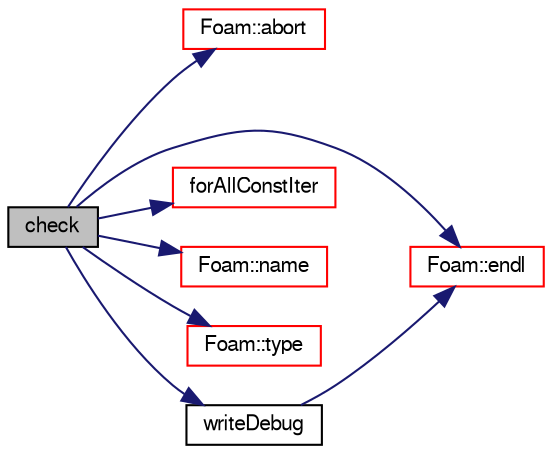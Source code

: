 digraph "check"
{
  bgcolor="transparent";
  edge [fontname="FreeSans",fontsize="10",labelfontname="FreeSans",labelfontsize="10"];
  node [fontname="FreeSans",fontsize="10",shape=record];
  rankdir="LR";
  Node963 [label="check",height=0.2,width=0.4,color="black", fillcolor="grey75", style="filled", fontcolor="black"];
  Node963 -> Node964 [color="midnightblue",fontsize="10",style="solid",fontname="FreeSans"];
  Node964 [label="Foam::abort",height=0.2,width=0.4,color="red",URL="$a21124.html#a447107a607d03e417307c203fa5fb44b"];
  Node963 -> Node972 [color="midnightblue",fontsize="10",style="solid",fontname="FreeSans"];
  Node972 [label="Foam::endl",height=0.2,width=0.4,color="red",URL="$a21124.html#a2db8fe02a0d3909e9351bb4275b23ce4",tooltip="Add newline and flush stream. "];
  Node963 -> Node1007 [color="midnightblue",fontsize="10",style="solid",fontname="FreeSans"];
  Node1007 [label="forAllConstIter",height=0.2,width=0.4,color="red",URL="$a38141.html#ae21e2836509b0fa7f7cedf6493b11b09"];
  Node963 -> Node1145 [color="midnightblue",fontsize="10",style="solid",fontname="FreeSans"];
  Node1145 [label="Foam::name",height=0.2,width=0.4,color="red",URL="$a21124.html#adcb0df2bd4953cb6bb390272d8263c3a",tooltip="Return a string representation of a complex. "];
  Node963 -> Node1102 [color="midnightblue",fontsize="10",style="solid",fontname="FreeSans"];
  Node1102 [label="Foam::type",height=0.2,width=0.4,color="red",URL="$a21124.html#aec48583af672626378f501eb9fc32cd1",tooltip="Return the file type: DIRECTORY or FILE. "];
  Node963 -> Node1266 [color="midnightblue",fontsize="10",style="solid",fontname="FreeSans"];
  Node1266 [label="writeDebug",height=0.2,width=0.4,color="black",URL="$a25462.html#a281cf6b750bbb3f99c3bde17adee0772",tooltip="Write part of contents nicely formatted. Prints labels only. "];
  Node1266 -> Node972 [color="midnightblue",fontsize="10",style="solid",fontname="FreeSans"];
}
